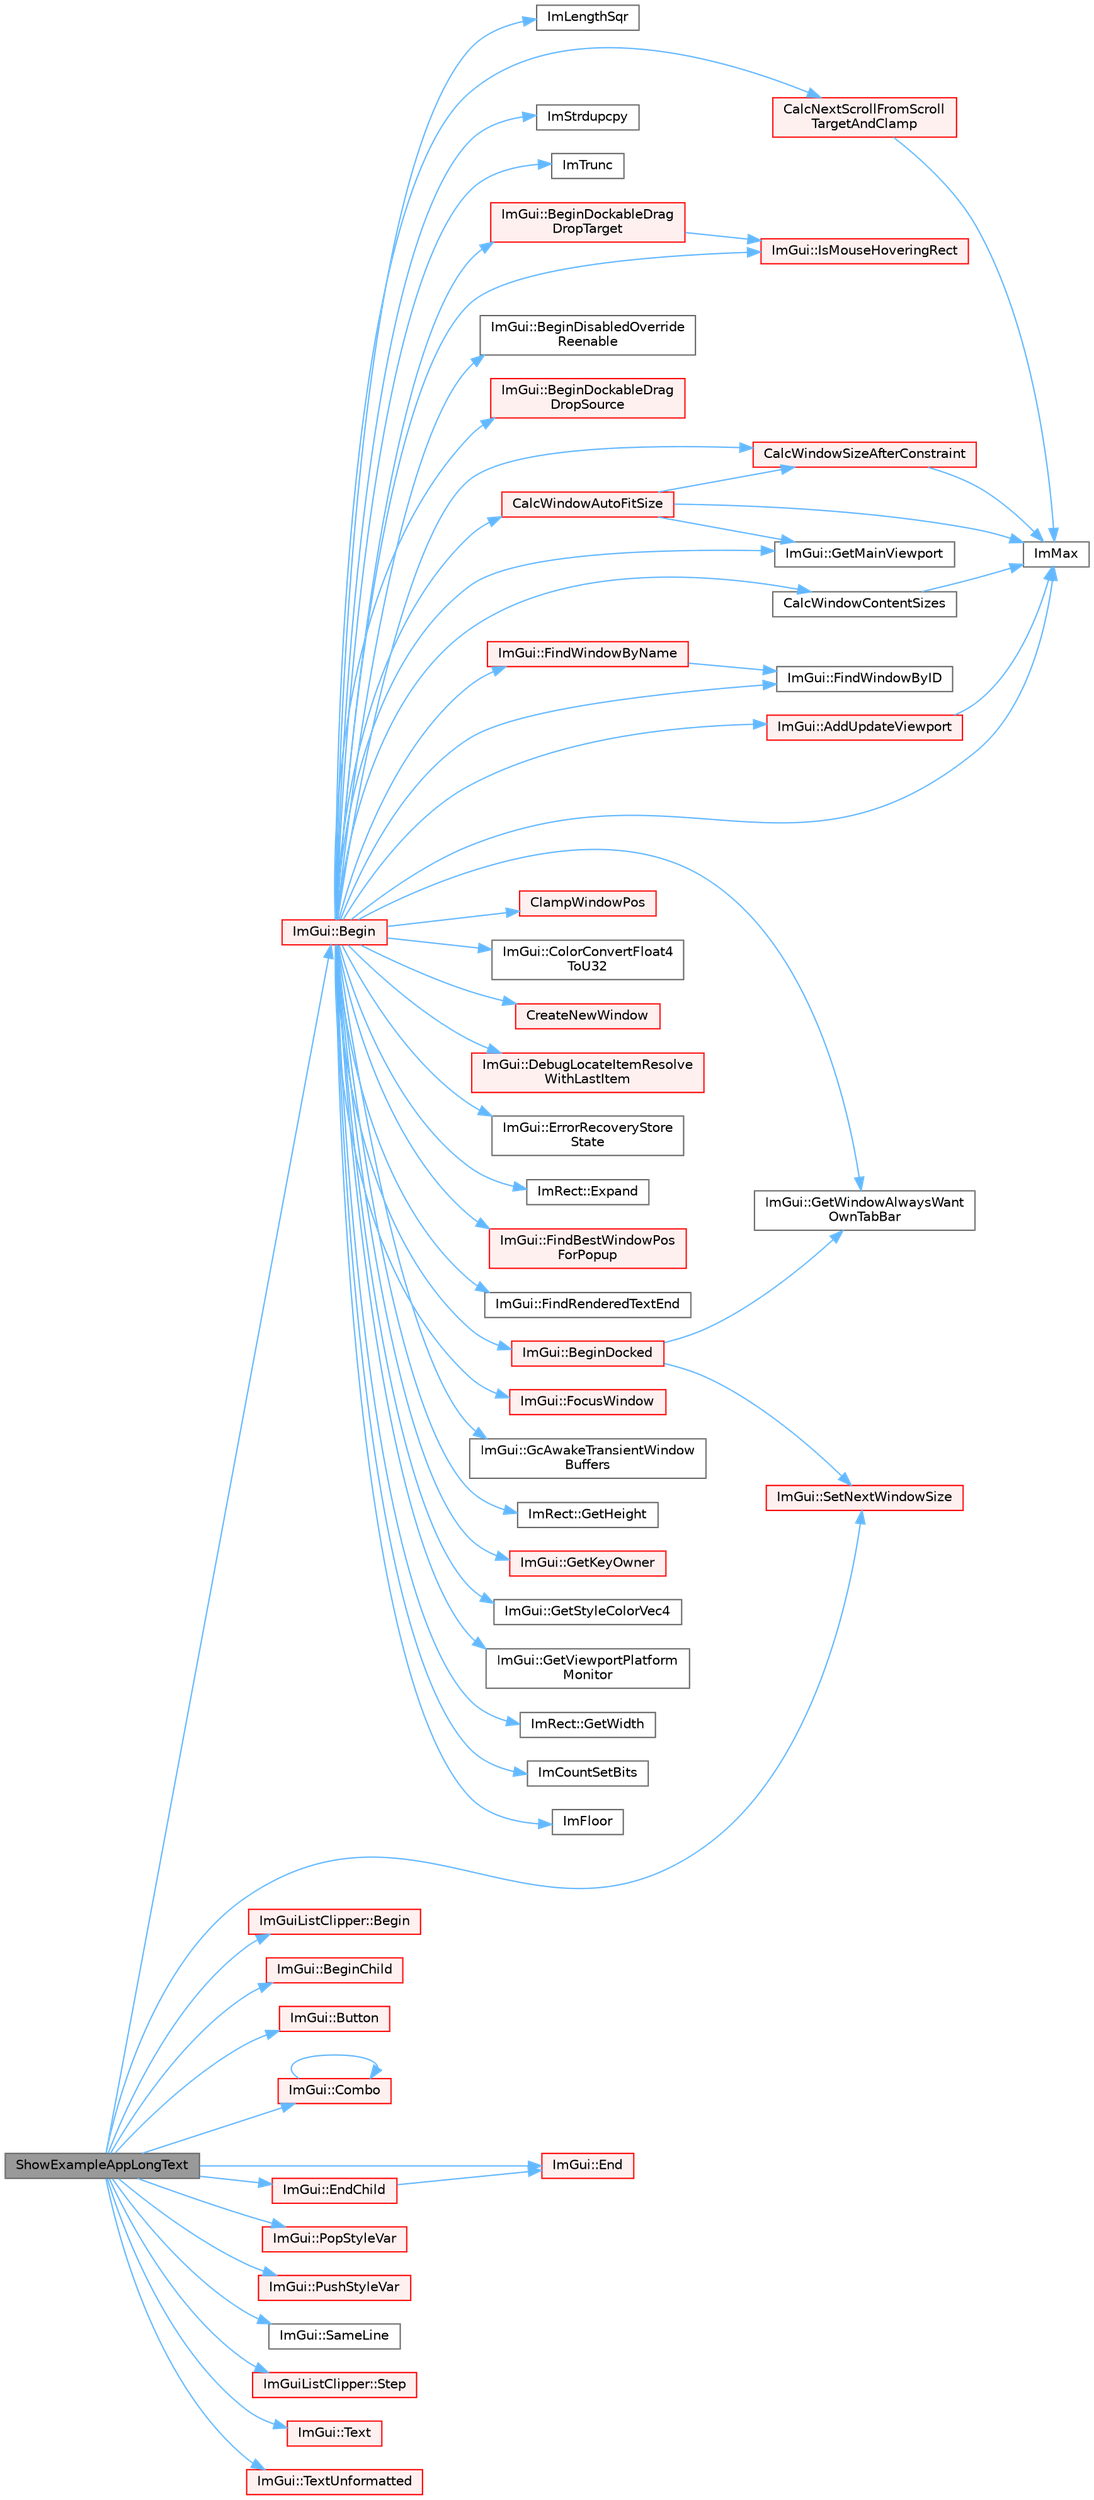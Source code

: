digraph "ShowExampleAppLongText"
{
 // LATEX_PDF_SIZE
  bgcolor="transparent";
  edge [fontname=Helvetica,fontsize=10,labelfontname=Helvetica,labelfontsize=10];
  node [fontname=Helvetica,fontsize=10,shape=box,height=0.2,width=0.4];
  rankdir="LR";
  Node1 [id="Node000001",label="ShowExampleAppLongText",height=0.2,width=0.4,color="gray40", fillcolor="grey60", style="filled", fontcolor="black",tooltip=" "];
  Node1 -> Node2 [id="edge1_Node000001_Node000002",color="steelblue1",style="solid",tooltip=" "];
  Node2 [id="Node000002",label="ImGui::Begin",height=0.2,width=0.4,color="red", fillcolor="#FFF0F0", style="filled",URL="$namespace_im_gui.html#a581e58db0bc930bafa4a5d23093a2b99",tooltip=" "];
  Node2 -> Node3 [id="edge2_Node000002_Node000003",color="steelblue1",style="solid",tooltip=" "];
  Node3 [id="Node000003",label="ImGui::AddUpdateViewport",height=0.2,width=0.4,color="red", fillcolor="#FFF0F0", style="filled",URL="$namespace_im_gui.html#ada58e5d3e2efc3cef60f213d771408d8",tooltip=" "];
  Node3 -> Node5 [id="edge3_Node000003_Node000005",color="steelblue1",style="solid",tooltip=" "];
  Node5 [id="Node000005",label="ImMax",height=0.2,width=0.4,color="grey40", fillcolor="white", style="filled",URL="$imgui__internal_8h.html#a7667efd95147d0422f140917c71a9226",tooltip=" "];
  Node2 -> Node19 [id="edge4_Node000002_Node000019",color="steelblue1",style="solid",tooltip=" "];
  Node19 [id="Node000019",label="ImGui::BeginDisabledOverride\lReenable",height=0.2,width=0.4,color="grey40", fillcolor="white", style="filled",URL="$namespace_im_gui.html#a26b36756e219b7129f894e1c2feb17a8",tooltip=" "];
  Node2 -> Node20 [id="edge5_Node000002_Node000020",color="steelblue1",style="solid",tooltip=" "];
  Node20 [id="Node000020",label="ImGui::BeginDockableDrag\lDropSource",height=0.2,width=0.4,color="red", fillcolor="#FFF0F0", style="filled",URL="$namespace_im_gui.html#a7a435b1565d4884e42a5ee5667f21a1f",tooltip=" "];
  Node2 -> Node370 [id="edge6_Node000002_Node000370",color="steelblue1",style="solid",tooltip=" "];
  Node370 [id="Node000370",label="ImGui::BeginDockableDrag\lDropTarget",height=0.2,width=0.4,color="red", fillcolor="#FFF0F0", style="filled",URL="$namespace_im_gui.html#a1725ff3becdb963b97c16d69d4c9f308",tooltip=" "];
  Node370 -> Node77 [id="edge7_Node000370_Node000077",color="steelblue1",style="solid",tooltip=" "];
  Node77 [id="Node000077",label="ImGui::IsMouseHoveringRect",height=0.2,width=0.4,color="red", fillcolor="#FFF0F0", style="filled",URL="$namespace_im_gui.html#ae0b8ea0e06c457316d6aed6c5b2a1c25",tooltip=" "];
  Node2 -> Node414 [id="edge8_Node000002_Node000414",color="steelblue1",style="solid",tooltip=" "];
  Node414 [id="Node000414",label="ImGui::BeginDocked",height=0.2,width=0.4,color="red", fillcolor="#FFF0F0", style="filled",URL="$namespace_im_gui.html#a627bb85e7c0ab597360f63719bfb1e55",tooltip=" "];
  Node414 -> Node458 [id="edge9_Node000414_Node000458",color="steelblue1",style="solid",tooltip=" "];
  Node458 [id="Node000458",label="ImGui::GetWindowAlwaysWant\lOwnTabBar",height=0.2,width=0.4,color="grey40", fillcolor="white", style="filled",URL="$namespace_im_gui.html#ae1208499040a30ab6dfd30ca0d14fbc2",tooltip=" "];
  Node414 -> Node459 [id="edge10_Node000414_Node000459",color="steelblue1",style="solid",tooltip=" "];
  Node459 [id="Node000459",label="ImGui::SetNextWindowSize",height=0.2,width=0.4,color="red", fillcolor="#FFF0F0", style="filled",URL="$namespace_im_gui.html#ab33717bb71ef5e393ae18656fc6b229d",tooltip=" "];
  Node2 -> Node262 [id="edge11_Node000002_Node000262",color="steelblue1",style="solid",tooltip=" "];
  Node262 [id="Node000262",label="CalcNextScrollFromScroll\lTargetAndClamp",height=0.2,width=0.4,color="red", fillcolor="#FFF0F0", style="filled",URL="$imgui_8cpp.html#a07abb80a54115cb5cf9da03351e29533",tooltip=" "];
  Node262 -> Node5 [id="edge12_Node000262_Node000005",color="steelblue1",style="solid",tooltip=" "];
  Node2 -> Node238 [id="edge13_Node000002_Node000238",color="steelblue1",style="solid",tooltip=" "];
  Node238 [id="Node000238",label="CalcWindowAutoFitSize",height=0.2,width=0.4,color="red", fillcolor="#FFF0F0", style="filled",URL="$imgui_8cpp.html#acbe6338daf87dc6ab636f02f1367eb41",tooltip=" "];
  Node238 -> Node241 [id="edge14_Node000238_Node000241",color="steelblue1",style="solid",tooltip=" "];
  Node241 [id="Node000241",label="CalcWindowSizeAfterConstraint",height=0.2,width=0.4,color="red", fillcolor="#FFF0F0", style="filled",URL="$imgui_8cpp.html#a0c4618a6985c33c4936f1d9f1c7b26b4",tooltip=" "];
  Node241 -> Node5 [id="edge15_Node000241_Node000005",color="steelblue1",style="solid",tooltip=" "];
  Node238 -> Node242 [id="edge16_Node000238_Node000242",color="steelblue1",style="solid",tooltip=" "];
  Node242 [id="Node000242",label="ImGui::GetMainViewport",height=0.2,width=0.4,color="grey40", fillcolor="white", style="filled",URL="$namespace_im_gui.html#a7bf620af1d66ee7d7b06701894d23e60",tooltip=" "];
  Node238 -> Node5 [id="edge17_Node000238_Node000005",color="steelblue1",style="solid",tooltip=" "];
  Node2 -> Node243 [id="edge18_Node000002_Node000243",color="steelblue1",style="solid",tooltip=" "];
  Node243 [id="Node000243",label="CalcWindowContentSizes",height=0.2,width=0.4,color="grey40", fillcolor="white", style="filled",URL="$imgui_8cpp.html#a6eddef51b4880a9f1dca88837f71fc6e",tooltip=" "];
  Node243 -> Node5 [id="edge19_Node000243_Node000005",color="steelblue1",style="solid",tooltip=" "];
  Node2 -> Node241 [id="edge20_Node000002_Node000241",color="steelblue1",style="solid",tooltip=" "];
  Node2 -> Node460 [id="edge21_Node000002_Node000460",color="steelblue1",style="solid",tooltip=" "];
  Node460 [id="Node000460",label="ClampWindowPos",height=0.2,width=0.4,color="red", fillcolor="#FFF0F0", style="filled",URL="$imgui_8cpp.html#a27b88f27774c413d5578ab6a3f989872",tooltip=" "];
  Node2 -> Node89 [id="edge22_Node000002_Node000089",color="steelblue1",style="solid",tooltip=" "];
  Node89 [id="Node000089",label="ImGui::ColorConvertFloat4\lToU32",height=0.2,width=0.4,color="grey40", fillcolor="white", style="filled",URL="$namespace_im_gui.html#abe2691de0b1a71c774ab24cc91564a94",tooltip=" "];
  Node2 -> Node461 [id="edge23_Node000002_Node000461",color="steelblue1",style="solid",tooltip=" "];
  Node461 [id="Node000461",label="CreateNewWindow",height=0.2,width=0.4,color="red", fillcolor="#FFF0F0", style="filled",URL="$imgui_8cpp.html#a3c92847eb67e7138e6f9af0ee66d3b33",tooltip=" "];
  Node2 -> Node111 [id="edge24_Node000002_Node000111",color="steelblue1",style="solid",tooltip=" "];
  Node111 [id="Node000111",label="ImGui::DebugLocateItemResolve\lWithLastItem",height=0.2,width=0.4,color="red", fillcolor="#FFF0F0", style="filled",URL="$namespace_im_gui.html#ae8ab0d7dfc90af8e82db3ed9e7829219",tooltip=" "];
  Node2 -> Node467 [id="edge25_Node000002_Node000467",color="steelblue1",style="solid",tooltip=" "];
  Node467 [id="Node000467",label="ImGui::ErrorRecoveryStore\lState",height=0.2,width=0.4,color="grey40", fillcolor="white", style="filled",URL="$namespace_im_gui.html#ac961d81019f580ffaec6b8857635a348",tooltip=" "];
  Node2 -> Node192 [id="edge26_Node000002_Node000192",color="steelblue1",style="solid",tooltip=" "];
  Node192 [id="Node000192",label="ImRect::Expand",height=0.2,width=0.4,color="grey40", fillcolor="white", style="filled",URL="$struct_im_rect.html#af33a7424c3341d08acd69da30c27c753",tooltip=" "];
  Node2 -> Node468 [id="edge27_Node000002_Node000468",color="steelblue1",style="solid",tooltip=" "];
  Node468 [id="Node000468",label="ImGui::FindBestWindowPos\lForPopup",height=0.2,width=0.4,color="red", fillcolor="#FFF0F0", style="filled",URL="$namespace_im_gui.html#a310ff87cbe678e2c632bf1f5577a7fbd",tooltip=" "];
  Node2 -> Node147 [id="edge28_Node000002_Node000147",color="steelblue1",style="solid",tooltip=" "];
  Node147 [id="Node000147",label="ImGui::FindRenderedTextEnd",height=0.2,width=0.4,color="grey40", fillcolor="white", style="filled",URL="$namespace_im_gui.html#a7671e1dbc803a31b06081b52a771d83f",tooltip=" "];
  Node2 -> Node247 [id="edge29_Node000002_Node000247",color="steelblue1",style="solid",tooltip=" "];
  Node247 [id="Node000247",label="ImGui::FindWindowByID",height=0.2,width=0.4,color="grey40", fillcolor="white", style="filled",URL="$namespace_im_gui.html#a82204d8800dc3a072ddbcbd2aecc48ac",tooltip=" "];
  Node2 -> Node246 [id="edge30_Node000002_Node000246",color="steelblue1",style="solid",tooltip=" "];
  Node246 [id="Node000246",label="ImGui::FindWindowByName",height=0.2,width=0.4,color="red", fillcolor="#FFF0F0", style="filled",URL="$namespace_im_gui.html#abca25f22c02e73d5eb2e9c72c4557813",tooltip=" "];
  Node246 -> Node247 [id="edge31_Node000246_Node000247",color="steelblue1",style="solid",tooltip=" "];
  Node2 -> Node31 [id="edge32_Node000002_Node000031",color="steelblue1",style="solid",tooltip=" "];
  Node31 [id="Node000031",label="ImGui::FocusWindow",height=0.2,width=0.4,color="red", fillcolor="#FFF0F0", style="filled",URL="$namespace_im_gui.html#a27aa6f2f3aa11778c6d023b1b223f262",tooltip=" "];
  Node2 -> Node469 [id="edge33_Node000002_Node000469",color="steelblue1",style="solid",tooltip=" "];
  Node469 [id="Node000469",label="ImGui::GcAwakeTransientWindow\lBuffers",height=0.2,width=0.4,color="grey40", fillcolor="white", style="filled",URL="$namespace_im_gui.html#ad70feca33961fb47a8074074a8da2f80",tooltip=" "];
  Node2 -> Node13 [id="edge34_Node000002_Node000013",color="steelblue1",style="solid",tooltip=" "];
  Node13 [id="Node000013",label="ImRect::GetHeight",height=0.2,width=0.4,color="grey40", fillcolor="white", style="filled",URL="$struct_im_rect.html#a748d8ae9cb26508951ec6e2f2df0625b",tooltip=" "];
  Node2 -> Node470 [id="edge35_Node000002_Node000470",color="steelblue1",style="solid",tooltip=" "];
  Node470 [id="Node000470",label="ImGui::GetKeyOwner",height=0.2,width=0.4,color="red", fillcolor="#FFF0F0", style="filled",URL="$namespace_im_gui.html#a3976abb319f95d75fe9f6866f9956701",tooltip=" "];
  Node2 -> Node242 [id="edge36_Node000002_Node000242",color="steelblue1",style="solid",tooltip=" "];
  Node2 -> Node471 [id="edge37_Node000002_Node000471",color="steelblue1",style="solid",tooltip=" "];
  Node471 [id="Node000471",label="ImGui::GetStyleColorVec4",height=0.2,width=0.4,color="grey40", fillcolor="white", style="filled",URL="$namespace_im_gui.html#ad838e580972e2c4b3da2b0f60754b662",tooltip=" "];
  Node2 -> Node451 [id="edge38_Node000002_Node000451",color="steelblue1",style="solid",tooltip=" "];
  Node451 [id="Node000451",label="ImGui::GetViewportPlatform\lMonitor",height=0.2,width=0.4,color="grey40", fillcolor="white", style="filled",URL="$namespace_im_gui.html#a2f6bbca8b37a24999b5d04caa77ea6fd",tooltip=" "];
  Node2 -> Node14 [id="edge39_Node000002_Node000014",color="steelblue1",style="solid",tooltip=" "];
  Node14 [id="Node000014",label="ImRect::GetWidth",height=0.2,width=0.4,color="grey40", fillcolor="white", style="filled",URL="$struct_im_rect.html#afa75cb8491f20901c96166d17dcddac4",tooltip=" "];
  Node2 -> Node458 [id="edge40_Node000002_Node000458",color="steelblue1",style="solid",tooltip=" "];
  Node2 -> Node472 [id="edge41_Node000002_Node000472",color="steelblue1",style="solid",tooltip=" "];
  Node472 [id="Node000472",label="ImCountSetBits",height=0.2,width=0.4,color="grey40", fillcolor="white", style="filled",URL="$imgui__internal_8h.html#aacb58e1a4fda4df9644238d9679d1173",tooltip=" "];
  Node2 -> Node186 [id="edge42_Node000002_Node000186",color="steelblue1",style="solid",tooltip=" "];
  Node186 [id="Node000186",label="ImFloor",height=0.2,width=0.4,color="grey40", fillcolor="white", style="filled",URL="$imgui__internal_8h.html#a51a84b6be21807818b857a8565d97912",tooltip=" "];
  Node2 -> Node403 [id="edge43_Node000002_Node000403",color="steelblue1",style="solid",tooltip=" "];
  Node403 [id="Node000403",label="ImLengthSqr",height=0.2,width=0.4,color="grey40", fillcolor="white", style="filled",URL="$imgui__internal_8h.html#a2fa5cb39358b9b4b5fbe3750e648e19e",tooltip=" "];
  Node2 -> Node5 [id="edge44_Node000002_Node000005",color="steelblue1",style="solid",tooltip=" "];
  Node2 -> Node473 [id="edge45_Node000002_Node000473",color="steelblue1",style="solid",tooltip=" "];
  Node473 [id="Node000473",label="ImStrdupcpy",height=0.2,width=0.4,color="grey40", fillcolor="white", style="filled",URL="$imgui_8cpp.html#a06300f2f0f0cd710841ac9e7ef771354",tooltip=" "];
  Node2 -> Node97 [id="edge46_Node000002_Node000097",color="steelblue1",style="solid",tooltip=" "];
  Node97 [id="Node000097",label="ImTrunc",height=0.2,width=0.4,color="grey40", fillcolor="white", style="filled",URL="$imgui__internal_8h.html#a34870cae27ccd450c17ec3d3910b2da4",tooltip=" "];
  Node2 -> Node77 [id="edge47_Node000002_Node000077",color="steelblue1",style="solid",tooltip=" "];
  Node1 -> Node515 [id="edge48_Node000001_Node000515",color="steelblue1",style="solid",tooltip=" "];
  Node515 [id="Node000515",label="ImGuiListClipper::Begin",height=0.2,width=0.4,color="red", fillcolor="#FFF0F0", style="filled",URL="$struct_im_gui_list_clipper.html#a746fbd724a41dbe88fef4875a2b1e9c7",tooltip=" "];
  Node1 -> Node517 [id="edge49_Node000001_Node000517",color="steelblue1",style="solid",tooltip=" "];
  Node517 [id="Node000517",label="ImGui::BeginChild",height=0.2,width=0.4,color="red", fillcolor="#FFF0F0", style="filled",URL="$namespace_im_gui.html#aebac8b07ee9ea0e452c98813a3e907c3",tooltip=" "];
  Node1 -> Node524 [id="edge50_Node000001_Node000524",color="steelblue1",style="solid",tooltip=" "];
  Node524 [id="Node000524",label="ImGui::Button",height=0.2,width=0.4,color="red", fillcolor="#FFF0F0", style="filled",URL="$namespace_im_gui.html#a38094c568ce398db5a3abb9d3ac92030",tooltip=" "];
  Node1 -> Node526 [id="edge51_Node000001_Node000526",color="steelblue1",style="solid",tooltip=" "];
  Node526 [id="Node000526",label="ImGui::Combo",height=0.2,width=0.4,color="red", fillcolor="#FFF0F0", style="filled",URL="$namespace_im_gui.html#aa2979368da5b9e98d368449b36d166b2",tooltip=" "];
  Node526 -> Node526 [id="edge52_Node000526_Node000526",color="steelblue1",style="solid",tooltip=" "];
  Node1 -> Node84 [id="edge53_Node000001_Node000084",color="steelblue1",style="solid",tooltip=" "];
  Node84 [id="Node000084",label="ImGui::End",height=0.2,width=0.4,color="red", fillcolor="#FFF0F0", style="filled",URL="$namespace_im_gui.html#a5479d93794a004c67ceb6d13f37c8254",tooltip=" "];
  Node1 -> Node297 [id="edge54_Node000001_Node000297",color="steelblue1",style="solid",tooltip=" "];
  Node297 [id="Node000297",label="ImGui::EndChild",height=0.2,width=0.4,color="red", fillcolor="#FFF0F0", style="filled",URL="$namespace_im_gui.html#af8de559a88c1442d6df8c1b04c86e997",tooltip=" "];
  Node297 -> Node84 [id="edge55_Node000297_Node000084",color="steelblue1",style="solid",tooltip=" "];
  Node1 -> Node251 [id="edge56_Node000001_Node000251",color="steelblue1",style="solid",tooltip=" "];
  Node251 [id="Node000251",label="ImGui::PopStyleVar",height=0.2,width=0.4,color="red", fillcolor="#FFF0F0", style="filled",URL="$namespace_im_gui.html#a14116e57d81e326adef2a702e65781d4",tooltip=" "];
  Node1 -> Node523 [id="edge57_Node000001_Node000523",color="steelblue1",style="solid",tooltip=" "];
  Node523 [id="Node000523",label="ImGui::PushStyleVar",height=0.2,width=0.4,color="red", fillcolor="#FFF0F0", style="filled",URL="$namespace_im_gui.html#aab3f43009094462cf2a5eb554785949b",tooltip=" "];
  Node1 -> Node172 [id="edge58_Node000001_Node000172",color="steelblue1",style="solid",tooltip=" "];
  Node172 [id="Node000172",label="ImGui::SameLine",height=0.2,width=0.4,color="grey40", fillcolor="white", style="filled",URL="$namespace_im_gui.html#addd433eb3aae59119e341e80db474f66",tooltip=" "];
  Node1 -> Node459 [id="edge59_Node000001_Node000459",color="steelblue1",style="solid",tooltip=" "];
  Node1 -> Node528 [id="edge60_Node000001_Node000528",color="steelblue1",style="solid",tooltip=" "];
  Node528 [id="Node000528",label="ImGuiListClipper::Step",height=0.2,width=0.4,color="red", fillcolor="#FFF0F0", style="filled",URL="$struct_im_gui_list_clipper.html#ac3e115812c3c4e5a39578a7aa955379a",tooltip=" "];
  Node1 -> Node538 [id="edge61_Node000001_Node000538",color="steelblue1",style="solid",tooltip=" "];
  Node538 [id="Node000538",label="ImGui::Text",height=0.2,width=0.4,color="red", fillcolor="#FFF0F0", style="filled",URL="$namespace_im_gui.html#a9e7b83611fe441d54fad2effb4bf4965",tooltip=" "];
  Node1 -> Node539 [id="edge62_Node000001_Node000539",color="steelblue1",style="solid",tooltip=" "];
  Node539 [id="Node000539",label="ImGui::TextUnformatted",height=0.2,width=0.4,color="red", fillcolor="#FFF0F0", style="filled",URL="$namespace_im_gui.html#a96a5f42789ecc419b2ae8af7b2acc28e",tooltip=" "];
}

